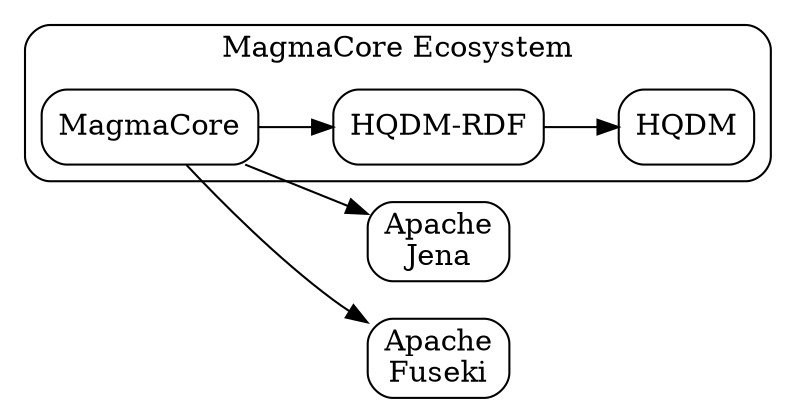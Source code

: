 digraph MagmaCore {
    rankdir=LR;
    node[shape=rect,style="filled,rounded",color=black,fillcolor=white];

    jena[label="Apache\nJena"];
    fuseki[label="Apache\nFuseki"];

    subgraph cluster_mc {
        label="MagmaCore Ecosystem";
        style=rounded;

        mc[label="MagmaCore"];
        hqdm[label="HQDM"];
        rdf[label="HQDM-RDF"];
    }

    mc -> rdf -> hqdm;
    mc -> jena;
    mc -> fuseki;
}
